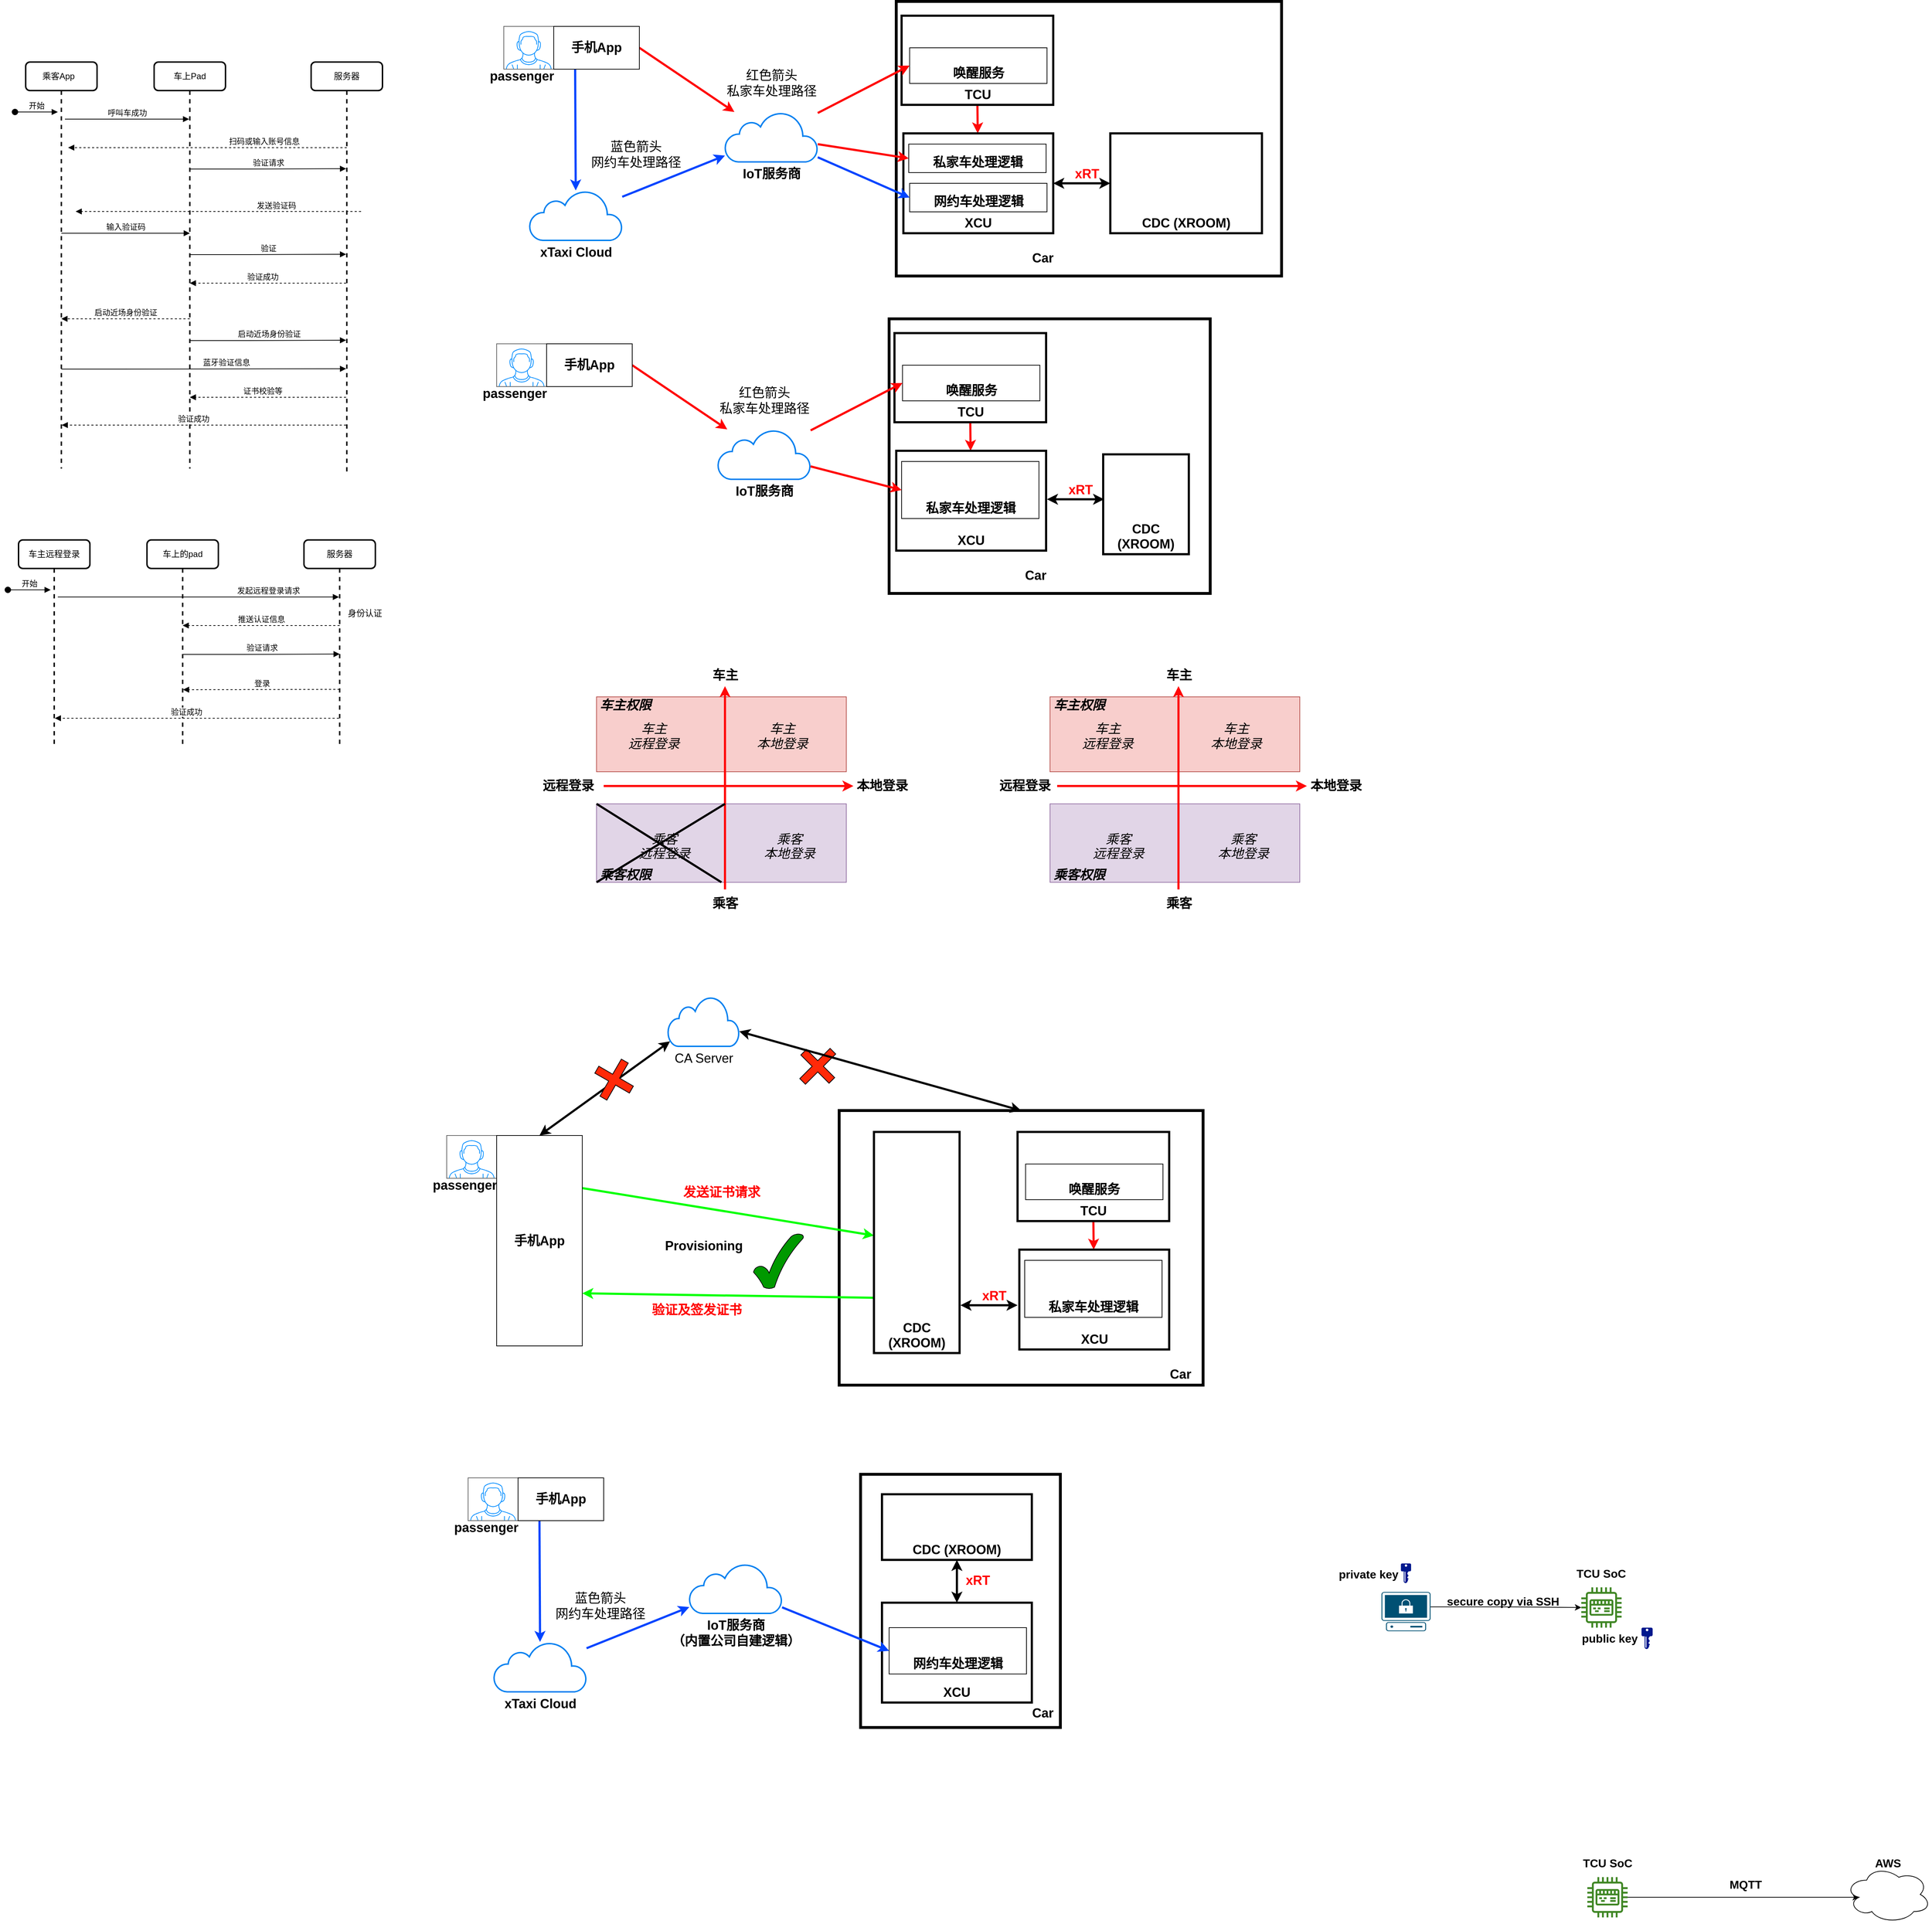 <mxfile version="20.6.2" type="device"><diagram id="19V0dxARpbxX2N_-LCz9" name="第 1 页"><mxGraphModel dx="2223" dy="1198" grid="1" gridSize="10" guides="1" tooltips="1" connect="1" arrows="1" fold="1" page="1" pageScale="1" pageWidth="827" pageHeight="1169" math="0" shadow="0"><root><mxCell id="0"/><mxCell id="1" parent="0"/><mxCell id="O6hT2JXySOj2fon9vBrY-80" value="" style="rounded=0;whiteSpace=wrap;html=1;strokeWidth=1;fontSize=18;fillColor=#e1d5e7;strokeColor=#9673a6;" parent="1" vertex="1"><mxGeometry x="80" y="1370" width="350" height="110" as="geometry"/></mxCell><mxCell id="O6hT2JXySOj2fon9vBrY-79" value="" style="rounded=0;whiteSpace=wrap;html=1;strokeWidth=1;fontSize=18;fillColor=#f8cecc;strokeColor=#b85450;" parent="1" vertex="1"><mxGeometry x="80" y="1220" width="350" height="105" as="geometry"/></mxCell><mxCell id="O6hT2JXySOj2fon9vBrY-4" value="" style="rounded=0;whiteSpace=wrap;html=1;fontSize=18;strokeWidth=4;" parent="1" vertex="1"><mxGeometry x="500" y="245" width="540" height="385" as="geometry"/></mxCell><mxCell id="O6hT2JXySOj2fon9vBrY-2" value="" style="verticalLabelPosition=bottom;shadow=0;dashed=0;align=center;html=1;verticalAlign=top;strokeWidth=1;shape=mxgraph.mockup.containers.userMale;strokeColor=#666666;strokeColor2=#008cff;fontSize=18;" parent="1" vertex="1"><mxGeometry x="-50" y="280" width="70" height="60" as="geometry"/></mxCell><mxCell id="O6hT2JXySOj2fon9vBrY-21" style="edgeStyle=none;rounded=0;orthogonalLoop=1;jettySize=auto;html=1;exitX=0.25;exitY=1;exitDx=0;exitDy=0;strokeWidth=3;fontSize=18;strokeColor=#0044FF;" parent="1" source="O6hT2JXySOj2fon9vBrY-3" target="O6hT2JXySOj2fon9vBrY-20" edge="1"><mxGeometry relative="1" as="geometry"/></mxCell><mxCell id="O6hT2JXySOj2fon9vBrY-22" style="edgeStyle=none;rounded=0;orthogonalLoop=1;jettySize=auto;html=1;exitX=1;exitY=0.5;exitDx=0;exitDy=0;strokeWidth=3;fontSize=18;strokeColor=#FF0303;" parent="1" source="O6hT2JXySOj2fon9vBrY-3" target="O6hT2JXySOj2fon9vBrY-19" edge="1"><mxGeometry relative="1" as="geometry"/></mxCell><mxCell id="O6hT2JXySOj2fon9vBrY-3" value="手机App" style="rounded=0;whiteSpace=wrap;html=1;fontSize=18;fontStyle=1" parent="1" vertex="1"><mxGeometry x="20" y="280" width="120" height="60" as="geometry"/></mxCell><mxCell id="O6hT2JXySOj2fon9vBrY-7" value="passenger" style="text;html=1;align=center;verticalAlign=middle;resizable=0;points=[];autosize=1;strokeColor=none;fillColor=none;fontSize=18;fontStyle=1" parent="1" vertex="1"><mxGeometry x="-80" y="330" width="110" height="40" as="geometry"/></mxCell><mxCell id="O6hT2JXySOj2fon9vBrY-16" value="Car" style="text;html=1;align=center;verticalAlign=middle;resizable=0;points=[];autosize=1;strokeColor=none;fillColor=none;fontSize=18;fontStyle=1" parent="1" vertex="1"><mxGeometry x="680" y="585" width="50" height="40" as="geometry"/></mxCell><mxCell id="O6hT2JXySOj2fon9vBrY-19" value="IoT服务商" style="html=1;verticalLabelPosition=bottom;align=center;labelBackgroundColor=#ffffff;verticalAlign=top;strokeWidth=2;strokeColor=#0080F0;shadow=0;dashed=0;shape=mxgraph.ios7.icons.cloud;fontSize=18;fontStyle=1" parent="1" vertex="1"><mxGeometry x="260" y="400" width="130" height="70" as="geometry"/></mxCell><mxCell id="O6hT2JXySOj2fon9vBrY-27" style="edgeStyle=none;rounded=0;orthogonalLoop=1;jettySize=auto;html=1;strokeWidth=3;fontSize=18;strokeColor=#0044FF;" parent="1" source="O6hT2JXySOj2fon9vBrY-20" target="O6hT2JXySOj2fon9vBrY-19" edge="1"><mxGeometry relative="1" as="geometry"><mxPoint x="250" y="360" as="targetPoint"/></mxGeometry></mxCell><mxCell id="O6hT2JXySOj2fon9vBrY-20" value="xTaxi Cloud" style="html=1;verticalLabelPosition=bottom;align=center;labelBackgroundColor=#ffffff;verticalAlign=top;strokeWidth=2;strokeColor=#0080F0;shadow=0;dashed=0;shape=mxgraph.ios7.icons.cloud;fontSize=18;fontStyle=1" parent="1" vertex="1"><mxGeometry x="-14" y="510" width="130" height="70" as="geometry"/></mxCell><mxCell id="O6hT2JXySOj2fon9vBrY-38" style="edgeStyle=none;rounded=0;orthogonalLoop=1;jettySize=auto;html=1;exitX=0.5;exitY=1;exitDx=0;exitDy=0;strokeColor=#FF0808;strokeWidth=3;fontSize=18;" parent="1" source="O6hT2JXySOj2fon9vBrY-23" target="O6hT2JXySOj2fon9vBrY-24" edge="1"><mxGeometry relative="1" as="geometry"/></mxCell><mxCell id="O6hT2JXySOj2fon9vBrY-23" value="TCU" style="rounded=0;whiteSpace=wrap;html=1;fontSize=18;fontStyle=1;verticalAlign=bottom;strokeWidth=3;" parent="1" vertex="1"><mxGeometry x="507.5" y="265" width="212.5" height="125" as="geometry"/></mxCell><mxCell id="O6hT2JXySOj2fon9vBrY-136" style="edgeStyle=none;rounded=0;orthogonalLoop=1;jettySize=auto;html=1;exitX=1;exitY=0.5;exitDx=0;exitDy=0;strokeColor=#000000;strokeWidth=3;fontSize=18;fontColor=#FF0000;startArrow=classic;startFill=1;" parent="1" source="O6hT2JXySOj2fon9vBrY-24" target="O6hT2JXySOj2fon9vBrY-133" edge="1"><mxGeometry relative="1" as="geometry"/></mxCell><mxCell id="O6hT2JXySOj2fon9vBrY-24" value="XCU" style="rounded=0;whiteSpace=wrap;html=1;fontSize=18;fontStyle=1;verticalAlign=bottom;strokeWidth=3;" parent="1" vertex="1"><mxGeometry x="510" y="430" width="210" height="140" as="geometry"/></mxCell><mxCell id="O6hT2JXySOj2fon9vBrY-28" value="唤醒服务" style="rounded=0;whiteSpace=wrap;html=1;fontSize=18;fontStyle=1;verticalAlign=bottom;" parent="1" vertex="1"><mxGeometry x="518.75" y="310" width="192.5" height="50" as="geometry"/></mxCell><mxCell id="O6hT2JXySOj2fon9vBrY-29" value="私家车处理逻辑" style="rounded=0;whiteSpace=wrap;html=1;fontSize=18;fontStyle=1;verticalAlign=bottom;" parent="1" vertex="1"><mxGeometry x="517.5" y="445" width="192.5" height="40" as="geometry"/></mxCell><mxCell id="O6hT2JXySOj2fon9vBrY-30" value="网约车处理逻辑" style="rounded=0;whiteSpace=wrap;html=1;fontSize=18;fontStyle=1;verticalAlign=bottom;" parent="1" vertex="1"><mxGeometry x="518.75" y="500" width="192.5" height="40" as="geometry"/></mxCell><mxCell id="O6hT2JXySOj2fon9vBrY-32" style="edgeStyle=none;rounded=0;orthogonalLoop=1;jettySize=auto;html=1;entryX=0;entryY=0.5;entryDx=0;entryDy=0;strokeWidth=3;fontSize=18;strokeColor=#FF0303;" parent="1" source="O6hT2JXySOj2fon9vBrY-19" target="O6hT2JXySOj2fon9vBrY-29" edge="1"><mxGeometry relative="1" as="geometry"/></mxCell><mxCell id="O6hT2JXySOj2fon9vBrY-33" style="edgeStyle=none;rounded=0;orthogonalLoop=1;jettySize=auto;html=1;entryX=0;entryY=0.5;entryDx=0;entryDy=0;strokeWidth=3;fontSize=18;strokeColor=#FF0303;" parent="1" source="O6hT2JXySOj2fon9vBrY-19" target="O6hT2JXySOj2fon9vBrY-28" edge="1"><mxGeometry relative="1" as="geometry"/></mxCell><mxCell id="O6hT2JXySOj2fon9vBrY-36" value="红色箭头&lt;br&gt;私家车处理路径" style="text;html=1;align=center;verticalAlign=middle;resizable=0;points=[];autosize=1;strokeColor=none;fillColor=none;fontSize=18;" parent="1" vertex="1"><mxGeometry x="250" y="330" width="150" height="60" as="geometry"/></mxCell><mxCell id="O6hT2JXySOj2fon9vBrY-37" value="蓝色箭头&lt;br&gt;网约车处理路径" style="text;html=1;align=center;verticalAlign=middle;resizable=0;points=[];autosize=1;strokeColor=none;fillColor=none;fontSize=18;" parent="1" vertex="1"><mxGeometry x="60" y="430" width="150" height="60" as="geometry"/></mxCell><mxCell id="O6hT2JXySOj2fon9vBrY-35" style="edgeStyle=none;rounded=0;orthogonalLoop=1;jettySize=auto;html=1;entryX=0;entryY=0.5;entryDx=0;entryDy=0;strokeColor=#0044FF;strokeWidth=3;fontSize=18;" parent="1" source="O6hT2JXySOj2fon9vBrY-19" target="O6hT2JXySOj2fon9vBrY-30" edge="1"><mxGeometry relative="1" as="geometry"/></mxCell><mxCell id="O6hT2JXySOj2fon9vBrY-42" value="" style="rounded=0;whiteSpace=wrap;html=1;fontSize=18;strokeWidth=4;" parent="1" vertex="1"><mxGeometry x="490" y="690" width="450" height="385" as="geometry"/></mxCell><mxCell id="O6hT2JXySOj2fon9vBrY-43" value="" style="verticalLabelPosition=bottom;shadow=0;dashed=0;align=center;html=1;verticalAlign=top;strokeWidth=1;shape=mxgraph.mockup.containers.userMale;strokeColor=#666666;strokeColor2=#008cff;fontSize=18;" parent="1" vertex="1"><mxGeometry x="-60" y="725" width="70" height="60" as="geometry"/></mxCell><mxCell id="O6hT2JXySOj2fon9vBrY-45" style="edgeStyle=none;rounded=0;orthogonalLoop=1;jettySize=auto;html=1;exitX=1;exitY=0.5;exitDx=0;exitDy=0;strokeWidth=3;fontSize=18;strokeColor=#FF0303;" parent="1" source="O6hT2JXySOj2fon9vBrY-46" target="O6hT2JXySOj2fon9vBrY-49" edge="1"><mxGeometry relative="1" as="geometry"/></mxCell><mxCell id="O6hT2JXySOj2fon9vBrY-46" value="手机App" style="rounded=0;whiteSpace=wrap;html=1;fontSize=18;fontStyle=1" parent="1" vertex="1"><mxGeometry x="10" y="725" width="120" height="60" as="geometry"/></mxCell><mxCell id="O6hT2JXySOj2fon9vBrY-47" value="passenger" style="text;html=1;align=center;verticalAlign=middle;resizable=0;points=[];autosize=1;strokeColor=none;fillColor=none;fontSize=18;fontStyle=1" parent="1" vertex="1"><mxGeometry x="-90" y="775" width="110" height="40" as="geometry"/></mxCell><mxCell id="O6hT2JXySOj2fon9vBrY-48" value="Car" style="text;html=1;align=center;verticalAlign=middle;resizable=0;points=[];autosize=1;strokeColor=none;fillColor=none;fontSize=18;fontStyle=1" parent="1" vertex="1"><mxGeometry x="670" y="1030" width="50" height="40" as="geometry"/></mxCell><mxCell id="O6hT2JXySOj2fon9vBrY-49" value="IoT服务商" style="html=1;verticalLabelPosition=bottom;align=center;labelBackgroundColor=#ffffff;verticalAlign=top;strokeWidth=2;strokeColor=#0080F0;shadow=0;dashed=0;shape=mxgraph.ios7.icons.cloud;fontSize=18;fontStyle=1" parent="1" vertex="1"><mxGeometry x="250" y="845" width="130" height="70" as="geometry"/></mxCell><mxCell id="O6hT2JXySOj2fon9vBrY-52" style="edgeStyle=none;rounded=0;orthogonalLoop=1;jettySize=auto;html=1;exitX=0.5;exitY=1;exitDx=0;exitDy=0;strokeColor=#FF0808;strokeWidth=3;fontSize=18;" parent="1" source="O6hT2JXySOj2fon9vBrY-53" target="O6hT2JXySOj2fon9vBrY-54" edge="1"><mxGeometry relative="1" as="geometry"/></mxCell><mxCell id="O6hT2JXySOj2fon9vBrY-53" value="TCU" style="rounded=0;whiteSpace=wrap;html=1;fontSize=18;fontStyle=1;verticalAlign=bottom;strokeWidth=3;" parent="1" vertex="1"><mxGeometry x="497.5" y="710" width="212.5" height="125" as="geometry"/></mxCell><mxCell id="O6hT2JXySOj2fon9vBrY-54" value="XCU" style="rounded=0;whiteSpace=wrap;html=1;fontSize=18;fontStyle=1;verticalAlign=bottom;strokeWidth=3;" parent="1" vertex="1"><mxGeometry x="500" y="875" width="210" height="140" as="geometry"/></mxCell><mxCell id="O6hT2JXySOj2fon9vBrY-55" value="唤醒服务" style="rounded=0;whiteSpace=wrap;html=1;fontSize=18;fontStyle=1;verticalAlign=bottom;" parent="1" vertex="1"><mxGeometry x="508.75" y="755" width="192.5" height="50" as="geometry"/></mxCell><mxCell id="O6hT2JXySOj2fon9vBrY-56" value="私家车处理逻辑" style="rounded=0;whiteSpace=wrap;html=1;fontSize=18;fontStyle=1;verticalAlign=bottom;" parent="1" vertex="1"><mxGeometry x="507.5" y="890" width="192.5" height="80" as="geometry"/></mxCell><mxCell id="O6hT2JXySOj2fon9vBrY-58" style="edgeStyle=none;rounded=0;orthogonalLoop=1;jettySize=auto;html=1;entryX=0;entryY=0.5;entryDx=0;entryDy=0;strokeWidth=3;fontSize=18;strokeColor=#FF0303;" parent="1" source="O6hT2JXySOj2fon9vBrY-49" target="O6hT2JXySOj2fon9vBrY-56" edge="1"><mxGeometry relative="1" as="geometry"/></mxCell><mxCell id="O6hT2JXySOj2fon9vBrY-59" style="edgeStyle=none;rounded=0;orthogonalLoop=1;jettySize=auto;html=1;entryX=0;entryY=0.5;entryDx=0;entryDy=0;strokeWidth=3;fontSize=18;strokeColor=#FF0303;" parent="1" source="O6hT2JXySOj2fon9vBrY-49" target="O6hT2JXySOj2fon9vBrY-55" edge="1"><mxGeometry relative="1" as="geometry"/></mxCell><mxCell id="O6hT2JXySOj2fon9vBrY-60" value="红色箭头&lt;br&gt;私家车处理路径" style="text;html=1;align=center;verticalAlign=middle;resizable=0;points=[];autosize=1;strokeColor=none;fillColor=none;fontSize=18;" parent="1" vertex="1"><mxGeometry x="240" y="775" width="150" height="60" as="geometry"/></mxCell><mxCell id="O6hT2JXySOj2fon9vBrY-63" value="" style="endArrow=classic;html=1;rounded=0;strokeColor=#FF0808;strokeWidth=3;fontSize=18;" parent="1" edge="1"><mxGeometry width="50" height="50" relative="1" as="geometry"><mxPoint x="90" y="1345" as="sourcePoint"/><mxPoint x="440" y="1345" as="targetPoint"/></mxGeometry></mxCell><mxCell id="O6hT2JXySOj2fon9vBrY-64" value="" style="endArrow=classic;html=1;rounded=0;strokeColor=#FF0808;strokeWidth=3;fontSize=18;" parent="1" source="O6hT2JXySOj2fon9vBrY-66" edge="1"><mxGeometry width="50" height="50" relative="1" as="geometry"><mxPoint x="260" y="1475" as="sourcePoint"/><mxPoint x="260" y="1205" as="targetPoint"/></mxGeometry></mxCell><mxCell id="O6hT2JXySOj2fon9vBrY-65" value="车主" style="text;html=1;align=center;verticalAlign=middle;resizable=0;points=[];autosize=1;strokeColor=none;fillColor=none;fontSize=18;fontStyle=1" parent="1" vertex="1"><mxGeometry x="230" y="1170" width="60" height="40" as="geometry"/></mxCell><mxCell id="O6hT2JXySOj2fon9vBrY-66" value="乘客" style="text;html=1;align=center;verticalAlign=middle;resizable=0;points=[];autosize=1;strokeColor=none;fillColor=none;fontSize=18;fontStyle=1" parent="1" vertex="1"><mxGeometry x="230" y="1490" width="60" height="40" as="geometry"/></mxCell><mxCell id="O6hT2JXySOj2fon9vBrY-67" value="远程登录" style="text;html=1;align=center;verticalAlign=middle;resizable=0;points=[];autosize=1;strokeColor=none;fillColor=none;fontSize=18;fontStyle=1" parent="1" vertex="1"><mxGeometry x="-10" y="1325" width="100" height="40" as="geometry"/></mxCell><mxCell id="O6hT2JXySOj2fon9vBrY-68" value="本地登录" style="text;html=1;align=center;verticalAlign=middle;resizable=0;points=[];autosize=1;strokeColor=none;fillColor=none;fontSize=18;fontStyle=1" parent="1" vertex="1"><mxGeometry x="430" y="1325" width="100" height="40" as="geometry"/></mxCell><mxCell id="O6hT2JXySOj2fon9vBrY-69" value="车主" style="text;html=1;align=center;verticalAlign=middle;resizable=0;points=[];autosize=1;strokeColor=none;fillColor=none;fontSize=18;fontStyle=2" parent="1" vertex="1"><mxGeometry x="130" y="1245" width="60" height="40" as="geometry"/></mxCell><mxCell id="O6hT2JXySOj2fon9vBrY-70" value="本地登录" style="text;html=1;align=center;verticalAlign=middle;resizable=0;points=[];autosize=1;strokeColor=none;fillColor=none;fontSize=18;fontStyle=2" parent="1" vertex="1"><mxGeometry x="290" y="1266" width="100" height="40" as="geometry"/></mxCell><mxCell id="O6hT2JXySOj2fon9vBrY-71" value="车主" style="text;html=1;align=center;verticalAlign=middle;resizable=0;points=[];autosize=1;strokeColor=none;fillColor=none;fontSize=18;fontStyle=2" parent="1" vertex="1"><mxGeometry x="310" y="1245" width="60" height="40" as="geometry"/></mxCell><mxCell id="O6hT2JXySOj2fon9vBrY-72" value="远程登录" style="text;html=1;align=center;verticalAlign=middle;resizable=0;points=[];autosize=1;strokeColor=none;fillColor=none;fontSize=18;fontStyle=2" parent="1" vertex="1"><mxGeometry x="110" y="1266" width="100" height="40" as="geometry"/></mxCell><mxCell id="O6hT2JXySOj2fon9vBrY-73" value="本地登录" style="text;html=1;align=center;verticalAlign=middle;resizable=0;points=[];autosize=1;strokeColor=none;fillColor=none;fontSize=18;fontStyle=2" parent="1" vertex="1"><mxGeometry x="300" y="1420" width="100" height="40" as="geometry"/></mxCell><mxCell id="O6hT2JXySOj2fon9vBrY-74" value="乘客" style="text;html=1;align=center;verticalAlign=middle;resizable=0;points=[];autosize=1;strokeColor=none;fillColor=none;fontSize=18;fontStyle=2" parent="1" vertex="1"><mxGeometry x="145" y="1400" width="60" height="40" as="geometry"/></mxCell><mxCell id="O6hT2JXySOj2fon9vBrY-75" value="乘客" style="text;html=1;align=center;verticalAlign=middle;resizable=0;points=[];autosize=1;strokeColor=none;fillColor=none;fontSize=18;fontStyle=2" parent="1" vertex="1"><mxGeometry x="320" y="1400" width="60" height="40" as="geometry"/></mxCell><mxCell id="O6hT2JXySOj2fon9vBrY-76" value="远程登录" style="text;html=1;align=center;verticalAlign=middle;resizable=0;points=[];autosize=1;strokeColor=none;fillColor=none;fontSize=18;fontStyle=2" parent="1" vertex="1"><mxGeometry x="125" y="1420" width="100" height="40" as="geometry"/></mxCell><mxCell id="O6hT2JXySOj2fon9vBrY-82" value="车主权限" style="text;html=1;align=center;verticalAlign=middle;resizable=0;points=[];autosize=1;strokeColor=none;fillColor=none;fontSize=18;fontStyle=3" parent="1" vertex="1"><mxGeometry x="70" y="1212" width="100" height="40" as="geometry"/></mxCell><mxCell id="O6hT2JXySOj2fon9vBrY-83" value="乘客权限" style="text;html=1;align=center;verticalAlign=middle;resizable=0;points=[];autosize=1;strokeColor=none;fillColor=none;fontSize=18;fontStyle=3" parent="1" vertex="1"><mxGeometry x="70" y="1450" width="100" height="40" as="geometry"/></mxCell><mxCell id="O6hT2JXySOj2fon9vBrY-84" value="" style="rounded=0;whiteSpace=wrap;html=1;fontSize=18;strokeWidth=4;" parent="1" vertex="1"><mxGeometry x="420" y="1800" width="510" height="385" as="geometry"/></mxCell><mxCell id="O6hT2JXySOj2fon9vBrY-85" value="" style="verticalLabelPosition=bottom;shadow=0;dashed=0;align=center;html=1;verticalAlign=top;strokeWidth=1;shape=mxgraph.mockup.containers.userMale;strokeColor=#666666;strokeColor2=#008cff;fontSize=18;" parent="1" vertex="1"><mxGeometry x="-130" y="1835" width="70" height="60" as="geometry"/></mxCell><mxCell id="O6hT2JXySOj2fon9vBrY-86" style="edgeStyle=none;rounded=0;orthogonalLoop=1;jettySize=auto;html=1;exitX=1;exitY=0.25;exitDx=0;exitDy=0;strokeWidth=3;fontSize=18;strokeColor=#00FF00;" parent="1" source="O6hT2JXySOj2fon9vBrY-87" target="O6hT2JXySOj2fon9vBrY-142" edge="1"><mxGeometry relative="1" as="geometry"><mxPoint x="193.2" y="1955" as="targetPoint"/></mxGeometry></mxCell><mxCell id="O6hT2JXySOj2fon9vBrY-104" style="edgeStyle=none;rounded=0;orthogonalLoop=1;jettySize=auto;html=1;exitX=0.5;exitY=0;exitDx=0;exitDy=0;entryX=0.03;entryY=0.9;entryDx=0;entryDy=0;entryPerimeter=0;strokeColor=#000000;strokeWidth=3;fontSize=18;startArrow=classic;startFill=1;" parent="1" source="O6hT2JXySOj2fon9vBrY-87" target="O6hT2JXySOj2fon9vBrY-103" edge="1"><mxGeometry relative="1" as="geometry"/></mxCell><mxCell id="O6hT2JXySOj2fon9vBrY-87" value="手机App" style="rounded=0;whiteSpace=wrap;html=1;fontSize=18;fontStyle=1" parent="1" vertex="1"><mxGeometry x="-60" y="1835" width="120" height="295" as="geometry"/></mxCell><mxCell id="O6hT2JXySOj2fon9vBrY-88" value="passenger" style="text;html=1;align=center;verticalAlign=middle;resizable=0;points=[];autosize=1;strokeColor=none;fillColor=none;fontSize=18;fontStyle=1" parent="1" vertex="1"><mxGeometry x="-160" y="1885" width="110" height="40" as="geometry"/></mxCell><mxCell id="O6hT2JXySOj2fon9vBrY-89" value="Car" style="text;html=1;align=center;verticalAlign=middle;resizable=0;points=[];autosize=1;strokeColor=none;fillColor=none;fontSize=18;fontStyle=1" parent="1" vertex="1"><mxGeometry x="872.5" y="2150" width="50" height="40" as="geometry"/></mxCell><mxCell id="O6hT2JXySOj2fon9vBrY-91" style="edgeStyle=none;rounded=0;orthogonalLoop=1;jettySize=auto;html=1;exitX=0.5;exitY=1;exitDx=0;exitDy=0;strokeColor=#FF0808;strokeWidth=3;fontSize=18;" parent="1" source="O6hT2JXySOj2fon9vBrY-92" target="O6hT2JXySOj2fon9vBrY-93" edge="1"><mxGeometry relative="1" as="geometry"/></mxCell><mxCell id="O6hT2JXySOj2fon9vBrY-92" value="TCU" style="rounded=0;whiteSpace=wrap;html=1;fontSize=18;fontStyle=1;verticalAlign=bottom;strokeWidth=3;" parent="1" vertex="1"><mxGeometry x="670" y="1830" width="212.5" height="125" as="geometry"/></mxCell><mxCell id="O6hT2JXySOj2fon9vBrY-93" value="XCU" style="rounded=0;whiteSpace=wrap;html=1;fontSize=18;fontStyle=1;verticalAlign=bottom;strokeWidth=3;" parent="1" vertex="1"><mxGeometry x="672.5" y="1995" width="210" height="140" as="geometry"/></mxCell><mxCell id="O6hT2JXySOj2fon9vBrY-94" value="唤醒服务" style="rounded=0;whiteSpace=wrap;html=1;fontSize=18;fontStyle=1;verticalAlign=bottom;" parent="1" vertex="1"><mxGeometry x="681.25" y="1875" width="192.5" height="50" as="geometry"/></mxCell><mxCell id="O6hT2JXySOj2fon9vBrY-95" value="私家车处理逻辑" style="rounded=0;whiteSpace=wrap;html=1;fontSize=18;fontStyle=1;verticalAlign=bottom;" parent="1" vertex="1"><mxGeometry x="680" y="2010" width="192.5" height="80" as="geometry"/></mxCell><mxCell id="O6hT2JXySOj2fon9vBrY-96" style="edgeStyle=none;rounded=0;orthogonalLoop=1;jettySize=auto;html=1;strokeWidth=3;fontSize=18;strokeColor=#00FF00;exitX=0;exitY=0.75;exitDx=0;exitDy=0;entryX=1;entryY=0.75;entryDx=0;entryDy=0;" parent="1" source="O6hT2JXySOj2fon9vBrY-142" target="O6hT2JXySOj2fon9vBrY-87" edge="1"><mxGeometry relative="1" as="geometry"><mxPoint x="310" y="2006.883" as="sourcePoint"/><mxPoint x="70" y="1914" as="targetPoint"/></mxGeometry></mxCell><mxCell id="O6hT2JXySOj2fon9vBrY-101" value="Provisioning" style="text;html=1;align=center;verticalAlign=middle;resizable=0;points=[];autosize=1;strokeColor=none;fillColor=none;fontSize=18;fontStyle=1" parent="1" vertex="1"><mxGeometry x="165" y="1970" width="130" height="40" as="geometry"/></mxCell><mxCell id="O6hT2JXySOj2fon9vBrY-103" value="CA Server" style="html=1;verticalLabelPosition=bottom;align=center;labelBackgroundColor=#ffffff;verticalAlign=top;strokeWidth=2;strokeColor=#0080F0;shadow=0;dashed=0;shape=mxgraph.ios7.icons.cloud;fontSize=18;" parent="1" vertex="1"><mxGeometry x="180" y="1640" width="100" height="70" as="geometry"/></mxCell><mxCell id="O6hT2JXySOj2fon9vBrY-106" value="" style="shape=cross;whiteSpace=wrap;html=1;strokeWidth=1;fontSize=18;rotation=-60;fontColor=#FF0000;fillColor=#FF2908;" parent="1" vertex="1"><mxGeometry x="74.61" y="1728.66" width="60" height="56" as="geometry"/></mxCell><mxCell id="O6hT2JXySOj2fon9vBrY-108" value="" style="shape=cross;whiteSpace=wrap;html=1;strokeWidth=1;fontSize=18;rotation=-45;fontColor=#FF0000;fillColor=#FF2908;" parent="1" vertex="1"><mxGeometry x="360" y="1710" width="60" height="56" as="geometry"/></mxCell><mxCell id="O6hT2JXySOj2fon9vBrY-110" value="" style="verticalLabelPosition=bottom;verticalAlign=top;html=1;shape=mxgraph.basic.tick;strokeWidth=1;fontSize=18;fontColor=#FF0000;fillColor=#009900;" parent="1" vertex="1"><mxGeometry x="300" y="1972.5" width="70" height="77.5" as="geometry"/></mxCell><mxCell id="O6hT2JXySOj2fon9vBrY-112" value="" style="rounded=0;whiteSpace=wrap;html=1;fontSize=18;strokeWidth=4;" parent="1" vertex="1"><mxGeometry x="450" y="2310" width="280" height="355" as="geometry"/></mxCell><mxCell id="O6hT2JXySOj2fon9vBrY-113" value="" style="verticalLabelPosition=bottom;shadow=0;dashed=0;align=center;html=1;verticalAlign=top;strokeWidth=1;shape=mxgraph.mockup.containers.userMale;strokeColor=#666666;strokeColor2=#008cff;fontSize=18;" parent="1" vertex="1"><mxGeometry x="-100" y="2315" width="70" height="60" as="geometry"/></mxCell><mxCell id="O6hT2JXySOj2fon9vBrY-114" style="edgeStyle=none;rounded=0;orthogonalLoop=1;jettySize=auto;html=1;exitX=0.25;exitY=1;exitDx=0;exitDy=0;strokeWidth=3;fontSize=18;strokeColor=#0044FF;" parent="1" source="O6hT2JXySOj2fon9vBrY-116" target="O6hT2JXySOj2fon9vBrY-121" edge="1"><mxGeometry relative="1" as="geometry"/></mxCell><mxCell id="O6hT2JXySOj2fon9vBrY-116" value="手机App" style="rounded=0;whiteSpace=wrap;html=1;fontSize=18;fontStyle=1" parent="1" vertex="1"><mxGeometry x="-30" y="2315" width="120" height="60" as="geometry"/></mxCell><mxCell id="O6hT2JXySOj2fon9vBrY-117" value="passenger" style="text;html=1;align=center;verticalAlign=middle;resizable=0;points=[];autosize=1;strokeColor=none;fillColor=none;fontSize=18;fontStyle=1" parent="1" vertex="1"><mxGeometry x="-130" y="2365" width="110" height="40" as="geometry"/></mxCell><mxCell id="O6hT2JXySOj2fon9vBrY-118" value="Car" style="text;html=1;align=center;verticalAlign=middle;resizable=0;points=[];autosize=1;strokeColor=none;fillColor=none;fontSize=18;fontStyle=1" parent="1" vertex="1"><mxGeometry x="680" y="2625" width="50" height="40" as="geometry"/></mxCell><mxCell id="O6hT2JXySOj2fon9vBrY-119" value="IoT服务商&lt;br&gt;（内置公司自建逻辑）" style="html=1;verticalLabelPosition=bottom;align=center;labelBackgroundColor=#ffffff;verticalAlign=top;strokeWidth=2;strokeColor=#0080F0;shadow=0;dashed=0;shape=mxgraph.ios7.icons.cloud;fontSize=18;fontStyle=1" parent="1" vertex="1"><mxGeometry x="210" y="2435" width="130" height="70" as="geometry"/></mxCell><mxCell id="O6hT2JXySOj2fon9vBrY-120" style="edgeStyle=none;rounded=0;orthogonalLoop=1;jettySize=auto;html=1;strokeWidth=3;fontSize=18;strokeColor=#0044FF;" parent="1" source="O6hT2JXySOj2fon9vBrY-121" target="O6hT2JXySOj2fon9vBrY-119" edge="1"><mxGeometry relative="1" as="geometry"><mxPoint x="200" y="2395" as="targetPoint"/></mxGeometry></mxCell><mxCell id="O6hT2JXySOj2fon9vBrY-121" value="xTaxi Cloud" style="html=1;verticalLabelPosition=bottom;align=center;labelBackgroundColor=#ffffff;verticalAlign=top;strokeWidth=2;strokeColor=#0080F0;shadow=0;dashed=0;shape=mxgraph.ios7.icons.cloud;fontSize=18;fontStyle=1" parent="1" vertex="1"><mxGeometry x="-64" y="2545" width="130" height="70" as="geometry"/></mxCell><mxCell id="O6hT2JXySOj2fon9vBrY-124" value="XCU" style="rounded=0;whiteSpace=wrap;html=1;fontSize=18;fontStyle=1;verticalAlign=bottom;strokeWidth=3;" parent="1" vertex="1"><mxGeometry x="480" y="2490" width="210" height="140" as="geometry"/></mxCell><mxCell id="O6hT2JXySOj2fon9vBrY-127" value="网约车处理逻辑" style="rounded=0;whiteSpace=wrap;html=1;fontSize=18;fontStyle=1;verticalAlign=bottom;" parent="1" vertex="1"><mxGeometry x="490" y="2525" width="192.5" height="65" as="geometry"/></mxCell><mxCell id="O6hT2JXySOj2fon9vBrY-131" value="蓝色箭头&lt;br&gt;网约车处理路径" style="text;html=1;align=center;verticalAlign=middle;resizable=0;points=[];autosize=1;strokeColor=none;fillColor=none;fontSize=18;" parent="1" vertex="1"><mxGeometry x="10" y="2465" width="150" height="60" as="geometry"/></mxCell><mxCell id="O6hT2JXySOj2fon9vBrY-132" style="edgeStyle=none;rounded=0;orthogonalLoop=1;jettySize=auto;html=1;entryX=0;entryY=0.5;entryDx=0;entryDy=0;strokeColor=#0044FF;strokeWidth=3;fontSize=18;" parent="1" source="O6hT2JXySOj2fon9vBrY-119" target="O6hT2JXySOj2fon9vBrY-127" edge="1"><mxGeometry relative="1" as="geometry"/></mxCell><mxCell id="O6hT2JXySOj2fon9vBrY-133" value="CDC (XROOM)" style="rounded=0;whiteSpace=wrap;html=1;fontSize=18;fontStyle=1;verticalAlign=bottom;strokeWidth=3;" parent="1" vertex="1"><mxGeometry x="800" y="430" width="212.5" height="140" as="geometry"/></mxCell><mxCell id="O6hT2JXySOj2fon9vBrY-137" value="xRT" style="text;html=1;align=center;verticalAlign=middle;resizable=0;points=[];autosize=1;strokeColor=none;fillColor=none;fontSize=18;fontColor=#FF0000;fontStyle=1" parent="1" vertex="1"><mxGeometry x="737" y="467" width="60" height="40" as="geometry"/></mxCell><mxCell id="O6hT2JXySOj2fon9vBrY-138" value="CDC (XROOM)" style="rounded=0;whiteSpace=wrap;html=1;fontSize=18;fontStyle=1;verticalAlign=bottom;strokeWidth=3;" parent="1" vertex="1"><mxGeometry x="790" y="880" width="120" height="140" as="geometry"/></mxCell><mxCell id="O6hT2JXySOj2fon9vBrY-139" style="edgeStyle=none;rounded=0;orthogonalLoop=1;jettySize=auto;html=1;exitX=1;exitY=0.5;exitDx=0;exitDy=0;strokeColor=#000000;strokeWidth=3;fontSize=18;fontColor=#FF0000;startArrow=classic;startFill=1;" parent="1" edge="1"><mxGeometry relative="1" as="geometry"><mxPoint x="711.25" y="943" as="sourcePoint"/><mxPoint x="791.25" y="943" as="targetPoint"/></mxGeometry></mxCell><mxCell id="O6hT2JXySOj2fon9vBrY-140" value="xRT" style="text;html=1;align=center;verticalAlign=middle;resizable=0;points=[];autosize=1;strokeColor=none;fillColor=none;fontSize=18;fontColor=#FF0000;fontStyle=1" parent="1" vertex="1"><mxGeometry x="728.25" y="910" width="60" height="40" as="geometry"/></mxCell><mxCell id="O6hT2JXySOj2fon9vBrY-142" value="CDC (XROOM)" style="rounded=0;whiteSpace=wrap;html=1;fontSize=18;fontStyle=1;verticalAlign=bottom;strokeWidth=3;" parent="1" vertex="1"><mxGeometry x="468.75" y="1830" width="120" height="310" as="geometry"/></mxCell><mxCell id="O6hT2JXySOj2fon9vBrY-144" style="edgeStyle=none;rounded=0;orthogonalLoop=1;jettySize=auto;html=1;exitX=1;exitY=0.5;exitDx=0;exitDy=0;strokeColor=#000000;strokeWidth=3;fontSize=18;fontColor=#FF0000;startArrow=classic;startFill=1;" parent="1" edge="1"><mxGeometry relative="1" as="geometry"><mxPoint x="590.0" y="2073" as="sourcePoint"/><mxPoint x="670.0" y="2073" as="targetPoint"/></mxGeometry></mxCell><mxCell id="O6hT2JXySOj2fon9vBrY-145" value="xRT" style="text;html=1;align=center;verticalAlign=middle;resizable=0;points=[];autosize=1;strokeColor=none;fillColor=none;fontSize=18;fontColor=#FF0000;fontStyle=1" parent="1" vertex="1"><mxGeometry x="607" y="2040" width="60" height="40" as="geometry"/></mxCell><mxCell id="O6hT2JXySOj2fon9vBrY-105" style="edgeStyle=none;rounded=0;orthogonalLoop=1;jettySize=auto;html=1;entryX=0.5;entryY=0;entryDx=0;entryDy=0;strokeColor=#000000;strokeWidth=3;fontSize=18;startArrow=classic;startFill=1;" parent="1" source="O6hT2JXySOj2fon9vBrY-103" target="O6hT2JXySOj2fon9vBrY-84" edge="1"><mxGeometry relative="1" as="geometry"/></mxCell><mxCell id="O6hT2JXySOj2fon9vBrY-146" value="验证及签发证书" style="text;html=1;align=center;verticalAlign=middle;resizable=0;points=[];autosize=1;strokeColor=none;fillColor=none;fontSize=18;fontColor=#FF0000;fontStyle=1" parent="1" vertex="1"><mxGeometry x="145" y="2060" width="150" height="40" as="geometry"/></mxCell><mxCell id="O6hT2JXySOj2fon9vBrY-147" value="发送证书请求" style="text;html=1;align=center;verticalAlign=middle;resizable=0;points=[];autosize=1;strokeColor=none;fillColor=none;fontSize=18;fontColor=#FF0000;fontStyle=1" parent="1" vertex="1"><mxGeometry x="190" y="1895" width="130" height="40" as="geometry"/></mxCell><mxCell id="O6hT2JXySOj2fon9vBrY-149" style="edgeStyle=none;rounded=0;orthogonalLoop=1;jettySize=auto;html=1;exitX=0.5;exitY=1;exitDx=0;exitDy=0;entryX=0.5;entryY=0;entryDx=0;entryDy=0;strokeColor=#000000;strokeWidth=3;fontSize=18;fontColor=#FF0000;startArrow=classic;startFill=1;" parent="1" source="O6hT2JXySOj2fon9vBrY-148" target="O6hT2JXySOj2fon9vBrY-124" edge="1"><mxGeometry relative="1" as="geometry"/></mxCell><mxCell id="O6hT2JXySOj2fon9vBrY-148" value="CDC (XROOM)" style="rounded=0;whiteSpace=wrap;html=1;fontSize=18;fontStyle=1;verticalAlign=bottom;strokeWidth=3;" parent="1" vertex="1"><mxGeometry x="480" y="2338" width="210" height="92" as="geometry"/></mxCell><mxCell id="O6hT2JXySOj2fon9vBrY-150" value="xRT" style="text;html=1;align=center;verticalAlign=middle;resizable=0;points=[];autosize=1;strokeColor=none;fillColor=none;fontSize=18;fontColor=#FF0000;fontStyle=1" parent="1" vertex="1"><mxGeometry x="584" y="2439" width="60" height="40" as="geometry"/></mxCell><mxCell id="O6hT2JXySOj2fon9vBrY-151" value="" style="rounded=0;whiteSpace=wrap;html=1;strokeWidth=1;fontSize=18;fillColor=#e1d5e7;strokeColor=#9673a6;" parent="1" vertex="1"><mxGeometry x="715.5" y="1370" width="350" height="110" as="geometry"/></mxCell><mxCell id="O6hT2JXySOj2fon9vBrY-152" value="" style="rounded=0;whiteSpace=wrap;html=1;strokeWidth=1;fontSize=18;fillColor=#f8cecc;strokeColor=#b85450;" parent="1" vertex="1"><mxGeometry x="715.5" y="1220" width="350" height="105" as="geometry"/></mxCell><mxCell id="O6hT2JXySOj2fon9vBrY-153" value="" style="endArrow=classic;html=1;rounded=0;strokeColor=#FF0808;strokeWidth=3;fontSize=18;" parent="1" edge="1"><mxGeometry width="50" height="50" relative="1" as="geometry"><mxPoint x="725.5" y="1345" as="sourcePoint"/><mxPoint x="1075.5" y="1345" as="targetPoint"/></mxGeometry></mxCell><mxCell id="O6hT2JXySOj2fon9vBrY-154" value="" style="endArrow=classic;html=1;rounded=0;strokeColor=#FF0808;strokeWidth=3;fontSize=18;" parent="1" source="O6hT2JXySOj2fon9vBrY-156" edge="1"><mxGeometry width="50" height="50" relative="1" as="geometry"><mxPoint x="895.5" y="1475" as="sourcePoint"/><mxPoint x="895.5" y="1205" as="targetPoint"/></mxGeometry></mxCell><mxCell id="O6hT2JXySOj2fon9vBrY-155" value="车主" style="text;html=1;align=center;verticalAlign=middle;resizable=0;points=[];autosize=1;strokeColor=none;fillColor=none;fontSize=18;fontStyle=1" parent="1" vertex="1"><mxGeometry x="865.5" y="1170" width="60" height="40" as="geometry"/></mxCell><mxCell id="O6hT2JXySOj2fon9vBrY-156" value="乘客" style="text;html=1;align=center;verticalAlign=middle;resizable=0;points=[];autosize=1;strokeColor=none;fillColor=none;fontSize=18;fontStyle=1" parent="1" vertex="1"><mxGeometry x="865.5" y="1490" width="60" height="40" as="geometry"/></mxCell><mxCell id="O6hT2JXySOj2fon9vBrY-157" value="本地登录" style="text;html=1;align=center;verticalAlign=middle;resizable=0;points=[];autosize=1;strokeColor=none;fillColor=none;fontSize=18;fontStyle=1" parent="1" vertex="1"><mxGeometry x="1065.5" y="1325" width="100" height="40" as="geometry"/></mxCell><mxCell id="O6hT2JXySOj2fon9vBrY-158" value="车主" style="text;html=1;align=center;verticalAlign=middle;resizable=0;points=[];autosize=1;strokeColor=none;fillColor=none;fontSize=18;fontStyle=2" parent="1" vertex="1"><mxGeometry x="765.5" y="1245" width="60" height="40" as="geometry"/></mxCell><mxCell id="O6hT2JXySOj2fon9vBrY-159" value="本地登录" style="text;html=1;align=center;verticalAlign=middle;resizable=0;points=[];autosize=1;strokeColor=none;fillColor=none;fontSize=18;fontStyle=2" parent="1" vertex="1"><mxGeometry x="925.5" y="1266" width="100" height="40" as="geometry"/></mxCell><mxCell id="O6hT2JXySOj2fon9vBrY-160" value="车主" style="text;html=1;align=center;verticalAlign=middle;resizable=0;points=[];autosize=1;strokeColor=none;fillColor=none;fontSize=18;fontStyle=2" parent="1" vertex="1"><mxGeometry x="945.5" y="1245" width="60" height="40" as="geometry"/></mxCell><mxCell id="O6hT2JXySOj2fon9vBrY-161" value="远程登录" style="text;html=1;align=center;verticalAlign=middle;resizable=0;points=[];autosize=1;strokeColor=none;fillColor=none;fontSize=18;fontStyle=2" parent="1" vertex="1"><mxGeometry x="745.5" y="1266" width="100" height="40" as="geometry"/></mxCell><mxCell id="O6hT2JXySOj2fon9vBrY-162" value="本地登录" style="text;html=1;align=center;verticalAlign=middle;resizable=0;points=[];autosize=1;strokeColor=none;fillColor=none;fontSize=18;fontStyle=2" parent="1" vertex="1"><mxGeometry x="935.5" y="1420" width="100" height="40" as="geometry"/></mxCell><mxCell id="O6hT2JXySOj2fon9vBrY-163" value="乘客" style="text;html=1;align=center;verticalAlign=middle;resizable=0;points=[];autosize=1;strokeColor=none;fillColor=none;fontSize=18;fontStyle=2" parent="1" vertex="1"><mxGeometry x="780.5" y="1400" width="60" height="40" as="geometry"/></mxCell><mxCell id="O6hT2JXySOj2fon9vBrY-164" value="乘客" style="text;html=1;align=center;verticalAlign=middle;resizable=0;points=[];autosize=1;strokeColor=none;fillColor=none;fontSize=18;fontStyle=2" parent="1" vertex="1"><mxGeometry x="955.5" y="1400" width="60" height="40" as="geometry"/></mxCell><mxCell id="O6hT2JXySOj2fon9vBrY-165" value="远程登录" style="text;html=1;align=center;verticalAlign=middle;resizable=0;points=[];autosize=1;strokeColor=none;fillColor=none;fontSize=18;fontStyle=2" parent="1" vertex="1"><mxGeometry x="760.5" y="1420" width="100" height="40" as="geometry"/></mxCell><mxCell id="O6hT2JXySOj2fon9vBrY-166" value="车主权限" style="text;html=1;align=center;verticalAlign=middle;resizable=0;points=[];autosize=1;strokeColor=none;fillColor=none;fontSize=18;fontStyle=3" parent="1" vertex="1"><mxGeometry x="705.5" y="1212" width="100" height="40" as="geometry"/></mxCell><mxCell id="O6hT2JXySOj2fon9vBrY-167" value="乘客权限" style="text;html=1;align=center;verticalAlign=middle;resizable=0;points=[];autosize=1;strokeColor=none;fillColor=none;fontSize=18;fontStyle=3" parent="1" vertex="1"><mxGeometry x="705.5" y="1450" width="100" height="40" as="geometry"/></mxCell><mxCell id="O6hT2JXySOj2fon9vBrY-168" value="远程登录" style="text;html=1;align=center;verticalAlign=middle;resizable=0;points=[];autosize=1;strokeColor=none;fillColor=none;fontSize=18;fontStyle=1" parent="1" vertex="1"><mxGeometry x="629.5" y="1325" width="100" height="40" as="geometry"/></mxCell><mxCell id="O6hT2JXySOj2fon9vBrY-170" value="" style="endArrow=none;html=1;rounded=0;strokeColor=#000000;strokeWidth=3;fontSize=18;fontColor=#FF0000;entryX=0;entryY=0;entryDx=0;entryDy=0;exitX=0.5;exitY=1;exitDx=0;exitDy=0;" parent="1" source="O6hT2JXySOj2fon9vBrY-80" target="O6hT2JXySOj2fon9vBrY-80" edge="1"><mxGeometry width="50" height="50" relative="1" as="geometry"><mxPoint x="450" y="1490" as="sourcePoint"/><mxPoint x="500" y="1440" as="targetPoint"/></mxGeometry></mxCell><mxCell id="O6hT2JXySOj2fon9vBrY-171" value="" style="endArrow=none;html=1;rounded=0;strokeColor=#000000;strokeWidth=3;fontSize=18;fontColor=#FF0000;exitX=0.1;exitY=0.75;exitDx=0;exitDy=0;exitPerimeter=0;" parent="1" source="O6hT2JXySOj2fon9vBrY-83" edge="1"><mxGeometry width="50" height="50" relative="1" as="geometry"><mxPoint x="265" y="1490" as="sourcePoint"/><mxPoint x="260" y="1370" as="targetPoint"/></mxGeometry></mxCell><mxCell id="O6hT2JXySOj2fon9vBrY-172" value="乘客App&lt;span style=&quot;white-space: pre;&quot;&gt;&#9;&lt;/span&gt;" style="shape=umlLifeline;perimeter=lifelinePerimeter;whiteSpace=wrap;html=1;container=0;dropTarget=0;collapsible=0;recursiveResize=0;outlineConnect=0;portConstraint=eastwest;newEdgeStyle={&quot;edgeStyle&quot;:&quot;elbowEdgeStyle&quot;,&quot;elbow&quot;:&quot;vertical&quot;,&quot;curved&quot;:0,&quot;rounded&quot;:0};strokeWidth=2;rounded=1;" parent="1" vertex="1"><mxGeometry x="-720" y="330" width="100" height="570" as="geometry"/></mxCell><mxCell id="O6hT2JXySOj2fon9vBrY-173" value="开始" style="html=1;verticalAlign=bottom;startArrow=oval;endArrow=block;startSize=8;edgeStyle=elbowEdgeStyle;elbow=vertical;curved=0;rounded=0;" parent="O6hT2JXySOj2fon9vBrY-172" edge="1"><mxGeometry relative="1" as="geometry"><mxPoint x="-15" y="70" as="sourcePoint"/><mxPoint x="45" y="70" as="targetPoint"/></mxGeometry></mxCell><mxCell id="O6hT2JXySOj2fon9vBrY-174" value="车上Pad" style="shape=umlLifeline;perimeter=lifelinePerimeter;whiteSpace=wrap;html=1;container=0;dropTarget=0;collapsible=0;recursiveResize=0;outlineConnect=0;portConstraint=eastwest;newEdgeStyle={&quot;edgeStyle&quot;:&quot;elbowEdgeStyle&quot;,&quot;elbow&quot;:&quot;vertical&quot;,&quot;curved&quot;:0,&quot;rounded&quot;:0};strokeWidth=2;rounded=1;" parent="1" vertex="1"><mxGeometry x="-540" y="330" width="100" height="570" as="geometry"/></mxCell><mxCell id="O6hT2JXySOj2fon9vBrY-175" value="呼叫车成功" style="html=1;verticalAlign=bottom;endArrow=block;edgeStyle=elbowEdgeStyle;elbow=horizontal;curved=0;rounded=0;" parent="1" target="O6hT2JXySOj2fon9vBrY-174" edge="1"><mxGeometry relative="1" as="geometry"><mxPoint x="-665" y="410" as="sourcePoint"/><Array as="points"><mxPoint x="-580" y="410"/></Array><mxPoint x="-495" y="410" as="targetPoint"/></mxGeometry></mxCell><mxCell id="O6hT2JXySOj2fon9vBrY-176" value="验证成功" style="html=1;verticalAlign=bottom;endArrow=block;edgeStyle=elbowEdgeStyle;elbow=vertical;curved=0;rounded=0;dashed=1;" parent="1" source="O6hT2JXySOj2fon9vBrY-177" edge="1"><mxGeometry x="0.082" relative="1" as="geometry"><mxPoint x="-90" y="640" as="sourcePoint"/><Array as="points"><mxPoint x="-389.5" y="640"/></Array><mxPoint x="-490" y="640" as="targetPoint"/><mxPoint x="1" as="offset"/></mxGeometry></mxCell><mxCell id="O6hT2JXySOj2fon9vBrY-177" value="服务器" style="shape=umlLifeline;perimeter=lifelinePerimeter;whiteSpace=wrap;html=1;container=0;dropTarget=0;collapsible=0;recursiveResize=0;outlineConnect=0;portConstraint=eastwest;newEdgeStyle={&quot;edgeStyle&quot;:&quot;elbowEdgeStyle&quot;,&quot;elbow&quot;:&quot;vertical&quot;,&quot;curved&quot;:0,&quot;rounded&quot;:0};strokeWidth=2;rounded=1;" parent="1" vertex="1"><mxGeometry x="-320" y="330" width="100" height="580" as="geometry"/></mxCell><mxCell id="O6hT2JXySOj2fon9vBrY-178" value="验证请求" style="html=1;verticalAlign=bottom;endArrow=block;edgeStyle=elbowEdgeStyle;elbow=horizontal;curved=0;rounded=0;" parent="1" target="O6hT2JXySOj2fon9vBrY-177" edge="1"><mxGeometry relative="1" as="geometry"><mxPoint x="-490" y="480" as="sourcePoint"/><Array as="points"><mxPoint x="-410" y="479.5"/></Array><mxPoint x="-320" y="479.5" as="targetPoint"/></mxGeometry></mxCell><mxCell id="O6hT2JXySOj2fon9vBrY-179" value="扫码或输入账号信息" style="html=1;verticalAlign=bottom;endArrow=block;edgeStyle=elbowEdgeStyle;elbow=vertical;curved=0;rounded=0;dashed=1;" parent="1" edge="1"><mxGeometry x="-0.403" relative="1" as="geometry"><mxPoint x="-270" y="450" as="sourcePoint"/><Array as="points"><mxPoint x="-560" y="450"/></Array><mxPoint x="-660.5" y="450" as="targetPoint"/><mxPoint as="offset"/></mxGeometry></mxCell><mxCell id="O6hT2JXySOj2fon9vBrY-180" value="输入验证码" style="html=1;verticalAlign=bottom;endArrow=block;edgeStyle=elbowEdgeStyle;elbow=horizontal;curved=0;rounded=0;" parent="1" edge="1"><mxGeometry relative="1" as="geometry"><mxPoint x="-670" y="570" as="sourcePoint"/><Array as="points"><mxPoint x="-590" y="569.5"/></Array><mxPoint x="-490" y="570" as="targetPoint"/></mxGeometry></mxCell><mxCell id="O6hT2JXySOj2fon9vBrY-181" value="验证" style="html=1;verticalAlign=bottom;endArrow=block;edgeStyle=elbowEdgeStyle;elbow=horizontal;curved=0;rounded=0;" parent="1" target="O6hT2JXySOj2fon9vBrY-177" edge="1"><mxGeometry relative="1" as="geometry"><mxPoint x="-490" y="600" as="sourcePoint"/><Array as="points"><mxPoint x="-410" y="599.5"/></Array><mxPoint x="-310" y="600" as="targetPoint"/></mxGeometry></mxCell><mxCell id="O6hT2JXySOj2fon9vBrY-182" value="启动近场身份验证" style="html=1;verticalAlign=bottom;endArrow=block;edgeStyle=elbowEdgeStyle;elbow=vertical;curved=0;rounded=0;dashed=1;" parent="1" edge="1"><mxGeometry relative="1" as="geometry"><mxPoint x="-490" y="690" as="sourcePoint"/><Array as="points"><mxPoint x="-569.5" y="690"/></Array><mxPoint x="-670" y="690" as="targetPoint"/><mxPoint as="offset"/></mxGeometry></mxCell><mxCell id="O6hT2JXySOj2fon9vBrY-183" value="发送验证码" style="html=1;verticalAlign=bottom;endArrow=block;edgeStyle=elbowEdgeStyle;elbow=vertical;curved=0;rounded=0;dashed=1;" parent="1" edge="1"><mxGeometry x="-0.403" relative="1" as="geometry"><mxPoint x="-250" y="539.5" as="sourcePoint"/><Array as="points"><mxPoint x="-549.5" y="539.5"/></Array><mxPoint x="-650" y="539.5" as="targetPoint"/><mxPoint as="offset"/></mxGeometry></mxCell><mxCell id="O6hT2JXySOj2fon9vBrY-184" value="蓝牙验证信息" style="html=1;verticalAlign=bottom;endArrow=block;edgeStyle=elbowEdgeStyle;elbow=horizontal;curved=0;rounded=0;" parent="1" edge="1"><mxGeometry x="0.154" relative="1" as="geometry"><mxPoint x="-670" y="760.5" as="sourcePoint"/><Array as="points"><mxPoint x="-590" y="760"/></Array><mxPoint x="-271" y="760" as="targetPoint"/><mxPoint x="1" as="offset"/></mxGeometry></mxCell><mxCell id="O6hT2JXySOj2fon9vBrY-185" value="启动近场身份验证" style="html=1;verticalAlign=bottom;endArrow=block;edgeStyle=elbowEdgeStyle;elbow=horizontal;curved=0;rounded=0;" parent="1" target="O6hT2JXySOj2fon9vBrY-177" edge="1"><mxGeometry x="0.007" relative="1" as="geometry"><mxPoint x="-490" y="720.5" as="sourcePoint"/><Array as="points"><mxPoint x="-410" y="720"/></Array><mxPoint x="-91" y="720" as="targetPoint"/><mxPoint x="1" as="offset"/></mxGeometry></mxCell><mxCell id="O6hT2JXySOj2fon9vBrY-186" value="证书校验等" style="html=1;verticalAlign=bottom;endArrow=block;edgeStyle=elbowEdgeStyle;elbow=vertical;curved=0;rounded=0;dashed=1;" parent="1" edge="1"><mxGeometry x="0.082" relative="1" as="geometry"><mxPoint x="-271" y="800" as="sourcePoint"/><Array as="points"><mxPoint x="-389.5" y="800"/></Array><mxPoint x="-490" y="800" as="targetPoint"/><mxPoint x="1" as="offset"/></mxGeometry></mxCell><mxCell id="O6hT2JXySOj2fon9vBrY-187" value="验证成功" style="html=1;verticalAlign=bottom;endArrow=block;edgeStyle=elbowEdgeStyle;elbow=vertical;curved=0;rounded=0;dashed=1;" parent="1" target="O6hT2JXySOj2fon9vBrY-172" edge="1"><mxGeometry x="0.082" relative="1" as="geometry"><mxPoint x="-271" y="839" as="sourcePoint"/><Array as="points"><mxPoint x="-389.5" y="839"/></Array><mxPoint x="-490" y="839" as="targetPoint"/><mxPoint x="1" as="offset"/></mxGeometry></mxCell><mxCell id="O6hT2JXySOj2fon9vBrY-188" value="车主远程登录" style="shape=umlLifeline;perimeter=lifelinePerimeter;whiteSpace=wrap;html=1;container=0;dropTarget=0;collapsible=0;recursiveResize=0;outlineConnect=0;portConstraint=eastwest;newEdgeStyle={&quot;edgeStyle&quot;:&quot;elbowEdgeStyle&quot;,&quot;elbow&quot;:&quot;vertical&quot;,&quot;curved&quot;:0,&quot;rounded&quot;:0};strokeWidth=2;rounded=1;" parent="1" vertex="1"><mxGeometry x="-730" y="1000" width="100" height="290" as="geometry"/></mxCell><mxCell id="O6hT2JXySOj2fon9vBrY-189" value="开始" style="html=1;verticalAlign=bottom;startArrow=oval;endArrow=block;startSize=8;edgeStyle=elbowEdgeStyle;elbow=vertical;curved=0;rounded=0;" parent="O6hT2JXySOj2fon9vBrY-188" edge="1"><mxGeometry relative="1" as="geometry"><mxPoint x="-15" y="70" as="sourcePoint"/><mxPoint x="45" y="70" as="targetPoint"/></mxGeometry></mxCell><mxCell id="O6hT2JXySOj2fon9vBrY-190" value="车上的pad" style="shape=umlLifeline;perimeter=lifelinePerimeter;whiteSpace=wrap;html=1;container=0;dropTarget=0;collapsible=0;recursiveResize=0;outlineConnect=0;portConstraint=eastwest;newEdgeStyle={&quot;edgeStyle&quot;:&quot;elbowEdgeStyle&quot;,&quot;elbow&quot;:&quot;vertical&quot;,&quot;curved&quot;:0,&quot;rounded&quot;:0};strokeWidth=2;rounded=1;" parent="1" vertex="1"><mxGeometry x="-550" y="1000" width="100" height="290" as="geometry"/></mxCell><mxCell id="O6hT2JXySOj2fon9vBrY-191" value="发起远程登录请求" style="html=1;verticalAlign=bottom;endArrow=block;edgeStyle=elbowEdgeStyle;elbow=horizontal;curved=0;rounded=0;" parent="1" target="O6hT2JXySOj2fon9vBrY-192" edge="1"><mxGeometry x="0.497" relative="1" as="geometry"><mxPoint x="-675" y="1080" as="sourcePoint"/><Array as="points"><mxPoint x="-590" y="1080"/></Array><mxPoint x="-505" y="1080" as="targetPoint"/><mxPoint as="offset"/></mxGeometry></mxCell><mxCell id="O6hT2JXySOj2fon9vBrY-192" value="服务器" style="shape=umlLifeline;perimeter=lifelinePerimeter;whiteSpace=wrap;html=1;container=0;dropTarget=0;collapsible=0;recursiveResize=0;outlineConnect=0;portConstraint=eastwest;newEdgeStyle={&quot;edgeStyle&quot;:&quot;elbowEdgeStyle&quot;,&quot;elbow&quot;:&quot;vertical&quot;,&quot;curved&quot;:0,&quot;rounded&quot;:0};strokeWidth=2;rounded=1;" parent="1" vertex="1"><mxGeometry x="-330" y="1000" width="100" height="290" as="geometry"/></mxCell><mxCell id="O6hT2JXySOj2fon9vBrY-193" value="验证请求" style="html=1;verticalAlign=bottom;endArrow=block;edgeStyle=elbowEdgeStyle;elbow=horizontal;curved=0;rounded=0;" parent="1" edge="1"><mxGeometry relative="1" as="geometry"><mxPoint x="-499" y="1160.5" as="sourcePoint"/><Array as="points"><mxPoint x="-419" y="1160"/></Array><mxPoint x="-280" y="1160" as="targetPoint"/></mxGeometry></mxCell><mxCell id="O6hT2JXySOj2fon9vBrY-194" value="推送认证信息" style="html=1;verticalAlign=bottom;endArrow=block;edgeStyle=elbowEdgeStyle;elbow=vertical;curved=0;rounded=0;dashed=1;" parent="1" edge="1"><mxGeometry relative="1" as="geometry"><mxPoint x="-280" y="1120" as="sourcePoint"/><Array as="points"/><mxPoint x="-500" y="1120" as="targetPoint"/><mxPoint as="offset"/></mxGeometry></mxCell><mxCell id="O6hT2JXySOj2fon9vBrY-195" value="登录" style="html=1;verticalAlign=bottom;endArrow=block;edgeStyle=elbowEdgeStyle;elbow=vertical;curved=0;rounded=0;dashed=1;" parent="1" target="O6hT2JXySOj2fon9vBrY-190" edge="1"><mxGeometry x="0.002" relative="1" as="geometry"><mxPoint x="-280" y="1209.5" as="sourcePoint"/><Array as="points"><mxPoint x="-470" y="1210"/></Array><mxPoint x="-680" y="1209.5" as="targetPoint"/><mxPoint as="offset"/></mxGeometry></mxCell><mxCell id="O6hT2JXySOj2fon9vBrY-196" value="验证成功" style="html=1;verticalAlign=bottom;endArrow=block;edgeStyle=elbowEdgeStyle;elbow=vertical;curved=0;rounded=0;dashed=1;" parent="1" source="O6hT2JXySOj2fon9vBrY-192" edge="1"><mxGeometry x="0.082" relative="1" as="geometry"><mxPoint x="-280" y="1499" as="sourcePoint"/><Array as="points"><mxPoint x="-429" y="1250"/><mxPoint x="-398.5" y="1499"/></Array><mxPoint x="-679.176" y="1250" as="targetPoint"/><mxPoint x="1" as="offset"/></mxGeometry></mxCell><mxCell id="O6hT2JXySOj2fon9vBrY-197" value="身份认证" style="text;html=1;align=center;verticalAlign=middle;resizable=0;points=[];autosize=1;strokeColor=none;fillColor=none;" parent="1" vertex="1"><mxGeometry x="-280" y="1088" width="70" height="30" as="geometry"/></mxCell><mxCell id="CEXvuGH1oWz7saJ7Jhha-8" style="edgeStyle=orthogonalEdgeStyle;rounded=0;orthogonalLoop=1;jettySize=auto;html=1;exitX=1;exitY=0.38;exitDx=0;exitDy=0;exitPerimeter=0;" parent="1" source="CEXvuGH1oWz7saJ7Jhha-2" target="CEXvuGH1oWz7saJ7Jhha-4" edge="1"><mxGeometry relative="1" as="geometry"/></mxCell><mxCell id="CEXvuGH1oWz7saJ7Jhha-2" value="" style="points=[[0.02,0.015,0],[0.5,0,0],[0.98,0.015,0],[1,0.38,0],[0.895,0.98,0],[0.5,1,0],[0.105,0.98,0],[0,0.38,0]];verticalLabelPosition=bottom;sketch=0;html=1;verticalAlign=top;aspect=fixed;align=center;pointerEvents=1;shape=mxgraph.cisco19.secure_endpoint_pc;fillColor=#005073;strokeColor=none;" parent="1" vertex="1"><mxGeometry x="1180" y="2475" width="68.75" height="55" as="geometry"/></mxCell><mxCell id="CEXvuGH1oWz7saJ7Jhha-4" value="" style="sketch=0;outlineConnect=0;fontColor=#232F3E;gradientColor=none;fillColor=#3F8624;strokeColor=none;dashed=0;verticalLabelPosition=bottom;verticalAlign=top;align=center;html=1;fontSize=12;fontStyle=0;aspect=fixed;pointerEvents=1;shape=mxgraph.aws4.iot_thing_industrial_pc;" parent="1" vertex="1"><mxGeometry x="1460" y="2468.5" width="56.5" height="56.5" as="geometry"/></mxCell><mxCell id="CEXvuGH1oWz7saJ7Jhha-9" value="secure copy via SSH" style="text;html=1;align=center;verticalAlign=middle;resizable=0;points=[];autosize=1;strokeColor=none;fillColor=none;fontStyle=1;fontSize=16;" parent="1" vertex="1"><mxGeometry x="1260" y="2472.5" width="180" height="30" as="geometry"/></mxCell><mxCell id="CEXvuGH1oWz7saJ7Jhha-10" value="" style="sketch=0;aspect=fixed;pointerEvents=1;shadow=0;dashed=0;html=1;strokeColor=none;labelPosition=center;verticalLabelPosition=bottom;verticalAlign=top;align=center;fillColor=#00188D;shape=mxgraph.mscae.enterprise.key_permissions;fontSize=16;" parent="1" vertex="1"><mxGeometry x="1207.22" y="2435" width="14.3" height="27.5" as="geometry"/></mxCell><mxCell id="CEXvuGH1oWz7saJ7Jhha-11" value="private key" style="text;html=1;strokeColor=none;fillColor=none;align=center;verticalAlign=middle;whiteSpace=wrap;rounded=0;fontSize=16;fontStyle=1" parent="1" vertex="1"><mxGeometry x="1101.52" y="2435" width="120" height="30" as="geometry"/></mxCell><mxCell id="CEXvuGH1oWz7saJ7Jhha-12" value="TCU SoC" style="text;html=1;strokeColor=none;fillColor=none;align=center;verticalAlign=middle;whiteSpace=wrap;rounded=0;fontSize=16;fontStyle=1" parent="1" vertex="1"><mxGeometry x="1428.25" y="2433.75" width="120" height="30" as="geometry"/></mxCell><mxCell id="CEXvuGH1oWz7saJ7Jhha-13" value="public key" style="text;html=1;strokeColor=none;fillColor=none;align=center;verticalAlign=middle;whiteSpace=wrap;rounded=0;fontSize=16;fontStyle=1" parent="1" vertex="1"><mxGeometry x="1440" y="2525" width="120" height="30" as="geometry"/></mxCell><mxCell id="CEXvuGH1oWz7saJ7Jhha-14" value="" style="sketch=0;aspect=fixed;pointerEvents=1;shadow=0;dashed=0;html=1;strokeColor=none;labelPosition=center;verticalLabelPosition=bottom;verticalAlign=top;align=center;fillColor=#00188D;shape=mxgraph.mscae.enterprise.key_permissions;fontSize=16;" parent="1" vertex="1"><mxGeometry x="1544.4" y="2525" width="15.6" height="30" as="geometry"/></mxCell><mxCell id="sM31uCEhk4bI8eG2eciV-12" style="edgeStyle=orthogonalEdgeStyle;rounded=0;orthogonalLoop=1;jettySize=auto;html=1;entryX=0.16;entryY=0.55;entryDx=0;entryDy=0;entryPerimeter=0;" edge="1" parent="1" source="sM31uCEhk4bI8eG2eciV-3" target="sM31uCEhk4bI8eG2eciV-10"><mxGeometry relative="1" as="geometry"/></mxCell><mxCell id="sM31uCEhk4bI8eG2eciV-3" value="" style="sketch=0;outlineConnect=0;fontColor=#232F3E;gradientColor=none;fillColor=#3F8624;strokeColor=none;dashed=0;verticalLabelPosition=bottom;verticalAlign=top;align=center;html=1;fontSize=12;fontStyle=0;aspect=fixed;pointerEvents=1;shape=mxgraph.aws4.iot_thing_industrial_pc;" vertex="1" parent="1"><mxGeometry x="1468.48" y="2874.75" width="56.5" height="56.5" as="geometry"/></mxCell><mxCell id="sM31uCEhk4bI8eG2eciV-4" value="MQTT" style="text;html=1;align=center;verticalAlign=middle;resizable=0;points=[];autosize=1;strokeColor=none;fillColor=none;fontStyle=1;fontSize=16;" vertex="1" parent="1"><mxGeometry x="1655" y="2870" width="70" height="30" as="geometry"/></mxCell><mxCell id="sM31uCEhk4bI8eG2eciV-7" value="TCU SoC" style="text;html=1;strokeColor=none;fillColor=none;align=center;verticalAlign=middle;whiteSpace=wrap;rounded=0;fontSize=16;fontStyle=1" vertex="1" parent="1"><mxGeometry x="1436.73" y="2840" width="120" height="30" as="geometry"/></mxCell><mxCell id="sM31uCEhk4bI8eG2eciV-10" value="" style="ellipse;shape=cloud;whiteSpace=wrap;html=1;" vertex="1" parent="1"><mxGeometry x="1830" y="2859" width="120" height="80" as="geometry"/></mxCell><mxCell id="sM31uCEhk4bI8eG2eciV-11" value="AWS" style="text;html=1;strokeColor=none;fillColor=none;align=center;verticalAlign=middle;whiteSpace=wrap;rounded=0;fontSize=16;fontStyle=1" vertex="1" parent="1"><mxGeometry x="1830" y="2840" width="120" height="30" as="geometry"/></mxCell></root></mxGraphModel></diagram></mxfile>